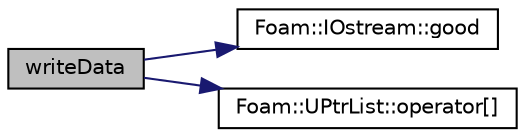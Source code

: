 digraph "writeData"
{
  bgcolor="transparent";
  edge [fontname="Helvetica",fontsize="10",labelfontname="Helvetica",labelfontsize="10"];
  node [fontname="Helvetica",fontsize="10",shape=record];
  rankdir="LR";
  Node976 [label="writeData",height=0.2,width=0.4,color="black", fillcolor="grey75", style="filled", fontcolor="black"];
  Node976 -> Node977 [color="midnightblue",fontsize="10",style="solid",fontname="Helvetica"];
  Node977 [label="Foam::IOstream::good",height=0.2,width=0.4,color="black",URL="$a27333.html#abdcc7f96f487faadc7769afcf58fe992",tooltip="Return true if next operation might succeed. "];
  Node976 -> Node978 [color="midnightblue",fontsize="10",style="solid",fontname="Helvetica"];
  Node978 [label="Foam::UPtrList::operator[]",height=0.2,width=0.4,color="black",URL="$a27101.html#a92eab3a97cd59afdf63a26b0a90642a9",tooltip="Return element const reference. "];
}
